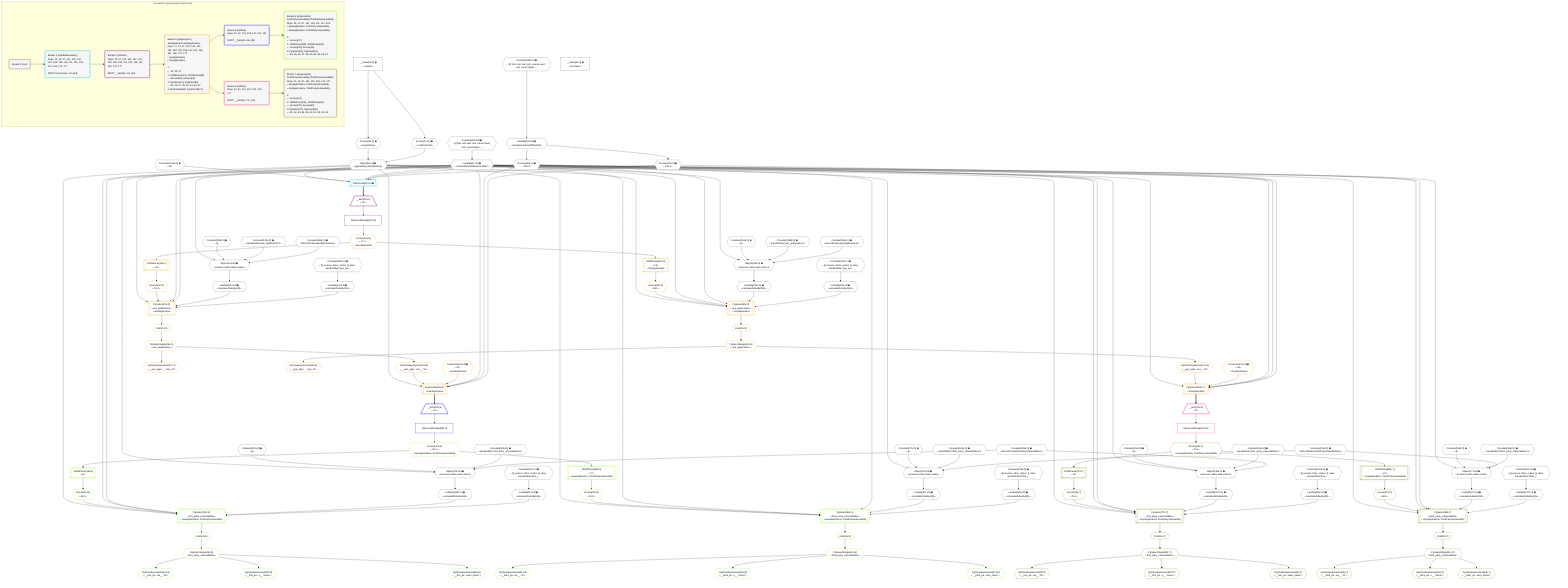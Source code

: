 %%{init: {'themeVariables': { 'fontSize': '12px'}}}%%
graph TD
    classDef path fill:#eee,stroke:#000,color:#000
    classDef plan fill:#fff,stroke-width:1px,color:#000
    classDef itemplan fill:#fff,stroke-width:2px,color:#000
    classDef unbatchedplan fill:#dff,stroke-width:1px,color:#000
    classDef sideeffectplan fill:#fcc,stroke-width:2px,color:#000
    classDef bucket fill:#f6f6f6,color:#000,stroke-width:2px,text-align:left


    %% plan dependencies
    Object105{{"Object[105∈0] ➊<br />ᐸ{reverse,orders,alias,codec}ᐳ"}}:::plan
    Lambda97{{"Lambda[97∈0] ➊<br />ᐸcalculateShouldReverseOrderᐳ"}}:::plan
    Constant102{{"Constant[102∈0] ➊<br />ᐸ[]ᐳ"}}:::plan
    Constant103{{"Constant[103∈0] ➊<br />ᐸsql.identifier(”first_party_vulnerabilities”)ᐳ"}}:::plan
    Constant104{{"Constant[104∈0] ➊<br />ᐸRecordCodec(firstPartyVulnerabilities)ᐳ"}}:::plan
    Lambda97 & Constant102 & Constant103 & Constant104 --> Object105
    Object120{{"Object[120∈0] ➊<br />ᐸ{reverse,orders,alias,codec}ᐳ"}}:::plan
    Constant117{{"Constant[117∈0] ➊<br />ᐸ[]ᐳ"}}:::plan
    Constant118{{"Constant[118∈0] ➊<br />ᐸsql.identifier(”third_party_vulnerabilities”)ᐳ"}}:::plan
    Constant119{{"Constant[119∈0] ➊<br />ᐸRecordCodec(thirdPartyVulnerabilities)ᐳ"}}:::plan
    Lambda97 & Constant117 & Constant118 & Constant119 --> Object120
    Object141{{"Object[141∈0] ➊<br />ᐸ{reverse,orders,alias,codec}ᐳ"}}:::plan
    Constant138{{"Constant[138∈0] ➊<br />ᐸ[]ᐳ"}}:::plan
    Constant139{{"Constant[139∈0] ➊<br />ᐸsql.identifier(”aws_applications”)ᐳ"}}:::plan
    Constant140{{"Constant[140∈0] ➊<br />ᐸRecordCodec(awsApplications)ᐳ"}}:::plan
    Lambda97 & Constant138 & Constant139 & Constant140 --> Object141
    Object156{{"Object[156∈0] ➊<br />ᐸ{reverse,orders,alias,codec}ᐳ"}}:::plan
    Constant153{{"Constant[153∈0] ➊<br />ᐸ[]ᐳ"}}:::plan
    Constant154{{"Constant[154∈0] ➊<br />ᐸsql.identifier(”first_party_vulnerabilities”)ᐳ"}}:::plan
    Lambda97 & Constant153 & Constant154 & Constant104 --> Object156
    Object171{{"Object[171∈0] ➊<br />ᐸ{reverse,orders,alias,codec}ᐳ"}}:::plan
    Constant168{{"Constant[168∈0] ➊<br />ᐸ[]ᐳ"}}:::plan
    Constant169{{"Constant[169∈0] ➊<br />ᐸsql.identifier(”third_party_vulnerabilities”)ᐳ"}}:::plan
    Lambda97 & Constant168 & Constant169 & Constant119 --> Object171
    Object192{{"Object[192∈0] ➊<br />ᐸ{reverse,orders,alias,codec}ᐳ"}}:::plan
    Constant189{{"Constant[189∈0] ➊<br />ᐸ[]ᐳ"}}:::plan
    Constant190{{"Constant[190∈0] ➊<br />ᐸsql.identifier(”gcp_applications”)ᐳ"}}:::plan
    Constant191{{"Constant[191∈0] ➊<br />ᐸRecordCodec(gcpApplications)ᐳ"}}:::plan
    Lambda97 & Constant189 & Constant190 & Constant191 --> Object192
    Object13{{"Object[13∈0] ➊<br />ᐸ{pgSettings,withPgClient}ᐳ"}}:::plan
    Access11{{"Access[11∈0] ➊<br />ᐸ2.pgSettingsᐳ"}}:::plan
    Access12{{"Access[12∈0] ➊<br />ᐸ2.withPgClientᐳ"}}:::plan
    Access11 & Access12 --> Object13
    __Value2["__Value[2∈0] ➊<br />ᐸcontextᐳ"]:::plan
    __Value2 --> Access11
    __Value2 --> Access12
    Constant205{{"Constant[205∈0] ➊<br />ᐸ§{ first: null, last: null, cursorLower: null, cursorUpper: ᐳ"}}:::plan
    Constant205 --> Lambda97
    Lambda100{{"Lambda[100∈0] ➊<br />ᐸcalculateLimitAndOffsetSQLᐳ"}}:::plan
    Constant206{{"Constant[206∈0] ➊<br />ᐸ§{ first: null, last: null, cursorLower: null, cursorUpper: ᐳ"}}:::plan
    Constant206 --> Lambda100
    Access101{{"Access[101∈0] ➊<br />ᐸ100.0ᐳ"}}:::plan
    Lambda100 --> Access101
    Lambda106{{"Lambda[106∈0] ➊<br />ᐸcalculateOrderBySQLᐳ"}}:::plan
    Object105 --> Lambda106
    Lambda111{{"Lambda[111∈0] ➊<br />ᐸcalculateOrderBySQLᐳ"}}:::plan
    Constant207{{"Constant[207∈0] ➊<br />ᐸ§{ reverse: false, orders: [], alias: sql.identifier(”first_ᐳ"}}:::plan
    Constant207 --> Lambda111
    Lambda121{{"Lambda[121∈0] ➊<br />ᐸcalculateOrderBySQLᐳ"}}:::plan
    Object120 --> Lambda121
    Lambda126{{"Lambda[126∈0] ➊<br />ᐸcalculateOrderBySQLᐳ"}}:::plan
    Constant208{{"Constant[208∈0] ➊<br />ᐸ§{ reverse: false, orders: [], alias: sql.identifier(”third_ᐳ"}}:::plan
    Constant208 --> Lambda126
    Access132{{"Access[132∈0] ➊<br />ᐸ100.1ᐳ"}}:::plan
    Lambda100 --> Access132
    Lambda142{{"Lambda[142∈0] ➊<br />ᐸcalculateOrderBySQLᐳ"}}:::plan
    Object141 --> Lambda142
    Lambda147{{"Lambda[147∈0] ➊<br />ᐸcalculateOrderBySQLᐳ"}}:::plan
    Constant209{{"Constant[209∈0] ➊<br />ᐸ§{ reverse: false, orders: [], alias: sql.identifier(”aws_apᐳ"}}:::plan
    Constant209 --> Lambda147
    Lambda157{{"Lambda[157∈0] ➊<br />ᐸcalculateOrderBySQLᐳ"}}:::plan
    Object156 --> Lambda157
    Lambda162{{"Lambda[162∈0] ➊<br />ᐸcalculateOrderBySQLᐳ"}}:::plan
    Constant210{{"Constant[210∈0] ➊<br />ᐸ§{ reverse: false, orders: [], alias: sql.identifier(”first_ᐳ"}}:::plan
    Constant210 --> Lambda162
    Lambda172{{"Lambda[172∈0] ➊<br />ᐸcalculateOrderBySQLᐳ"}}:::plan
    Object171 --> Lambda172
    Lambda177{{"Lambda[177∈0] ➊<br />ᐸcalculateOrderBySQLᐳ"}}:::plan
    Constant211{{"Constant[211∈0] ➊<br />ᐸ§{ reverse: false, orders: [], alias: sql.identifier(”third_ᐳ"}}:::plan
    Constant211 --> Lambda177
    Lambda193{{"Lambda[193∈0] ➊<br />ᐸcalculateOrderBySQLᐳ"}}:::plan
    Object192 --> Lambda193
    Lambda198{{"Lambda[198∈0] ➊<br />ᐸcalculateOrderBySQLᐳ"}}:::plan
    Constant212{{"Constant[212∈0] ➊<br />ᐸ§{ reverse: false, orders: [], alias: sql.identifier(”gcp_apᐳ"}}:::plan
    Constant212 --> Lambda198
    __Value4["__Value[4∈0] ➊<br />ᐸrootValueᐳ"]:::plan
    Connection14{{"Connection[14∈0] ➊<br />ᐸ10ᐳ"}}:::plan
    PgUnionAll15[["PgUnionAll[15∈1] ➊"]]:::plan
    Object13 & Connection14 & Lambda97 & Access101 & Access132 --> PgUnionAll15
    __Item16[/"__Item[16∈2]<br />ᐸ15ᐳ"\]:::itemplan
    PgUnionAll15 ==> __Item16
    PgUnionAllSingle17["PgUnionAllSingle[17∈2]"]:::plan
    __Item16 --> PgUnionAllSingle17
    PgSelect21[["PgSelect[21∈3]<br />ᐸaws_applicationsᐳ<br />ᐳAwsApplication"]]:::plan
    Access20{{"Access[20∈3]<br />ᐸ19.0ᐳ"}}:::plan
    Object13 & Access20 & Lambda97 & Access101 & Lambda142 & Lambda147 --> PgSelect21
    PgUnionAll34[["PgUnionAll[34∈3]<br />ᐳAwsApplication"]]:::plan
    PgClassExpression30{{"PgClassExpression[30∈3]<br />ᐸ__aws_appl...ons__.”id”ᐳ"}}:::plan
    Connection33{{"Connection[33∈3] ➊<br />ᐸ31ᐳ<br />ᐳAwsApplication"}}:::plan
    Object13 & PgClassExpression30 & Connection33 & Lambda97 & Access101 & Access132 --> PgUnionAll34
    PgSelect60[["PgSelect[60∈3]<br />ᐸgcp_applicationsᐳ<br />ᐳGcpApplication"]]:::plan
    Access59{{"Access[59∈3]<br />ᐸ58.0ᐳ"}}:::plan
    Object13 & Access59 & Lambda97 & Access101 & Lambda193 & Lambda198 --> PgSelect60
    PgUnionAll71[["PgUnionAll[71∈3]<br />ᐳGcpApplication"]]:::plan
    PgClassExpression67{{"PgClassExpression[67∈3]<br />ᐸ__gcp_appl...ons__.”id”ᐳ"}}:::plan
    Connection70{{"Connection[70∈3] ➊<br />ᐸ68ᐳ<br />ᐳGcpApplication"}}:::plan
    Object13 & PgClassExpression67 & Connection70 & Lambda97 & Access101 & Access132 --> PgUnionAll71
    Access18{{"Access[18∈3]<br />ᐸ17.1ᐳ<br />ᐳAwsApplication"}}:::plan
    PgUnionAllSingle17 --> Access18
    JSONParse19[["JSONParse[19∈3]<br />ᐸ18ᐳ"]]:::plan
    Access18 --> JSONParse19
    JSONParse19 --> Access20
    First25{{"First[25∈3]"}}:::plan
    PgSelect21 --> First25
    PgSelectSingle26{{"PgSelectSingle[26∈3]<br />ᐸaws_applicationsᐳ"}}:::plan
    First25 --> PgSelectSingle26
    PgClassExpression27{{"PgClassExpression[27∈3]<br />ᐸ__aws_appl..._.”aws_id”ᐳ"}}:::plan
    PgSelectSingle26 --> PgClassExpression27
    PgSelectSingle26 --> PgClassExpression30
    JSONParse58[["JSONParse[58∈3]<br />ᐸ18ᐳ<br />ᐳGcpApplication"]]:::plan
    Access18 --> JSONParse58
    JSONParse58 --> Access59
    First62{{"First[62∈3]"}}:::plan
    PgSelect60 --> First62
    PgSelectSingle63{{"PgSelectSingle[63∈3]<br />ᐸgcp_applicationsᐳ"}}:::plan
    First62 --> PgSelectSingle63
    PgClassExpression64{{"PgClassExpression[64∈3]<br />ᐸ__gcp_appl..._.”gcp_id”ᐳ"}}:::plan
    PgSelectSingle63 --> PgClassExpression64
    PgSelectSingle63 --> PgClassExpression67
    __Item35[/"__Item[35∈4]<br />ᐸ34ᐳ"\]:::itemplan
    PgUnionAll34 ==> __Item35
    PgUnionAllSingle36["PgUnionAllSingle[36∈4]"]:::plan
    __Item35 --> PgUnionAllSingle36
    PgSelect40[["PgSelect[40∈5]<br />ᐸfirst_party_vulnerabilitiesᐳ<br />ᐳAwsApplicationᐳFirstPartyVulnerability"]]:::plan
    Access39{{"Access[39∈5]<br />ᐸ38.0ᐳ"}}:::plan
    Object13 & Access39 & Lambda97 & Access101 & Lambda106 & Lambda111 --> PgSelect40
    PgSelect51[["PgSelect[51∈5]<br />ᐸthird_party_vulnerabilitiesᐳ<br />ᐳAwsApplicationᐳThirdPartyVulnerability"]]:::plan
    Access50{{"Access[50∈5]<br />ᐸ49.0ᐳ"}}:::plan
    Object13 & Access50 & Lambda97 & Access101 & Lambda121 & Lambda126 --> PgSelect51
    Access37{{"Access[37∈5]<br />ᐸ36.1ᐳ<br />ᐳAwsApplicationᐳFirstPartyVulnerability"}}:::plan
    PgUnionAllSingle36 --> Access37
    JSONParse38[["JSONParse[38∈5]<br />ᐸ37ᐳ"]]:::plan
    Access37 --> JSONParse38
    JSONParse38 --> Access39
    First44{{"First[44∈5]"}}:::plan
    PgSelect40 --> First44
    PgSelectSingle45{{"PgSelectSingle[45∈5]<br />ᐸfirst_party_vulnerabilitiesᐳ"}}:::plan
    First44 --> PgSelectSingle45
    PgClassExpression46{{"PgClassExpression[46∈5]<br />ᐸ__first_pa...ies__.”id”ᐳ"}}:::plan
    PgSelectSingle45 --> PgClassExpression46
    PgClassExpression47{{"PgClassExpression[47∈5]<br />ᐸ__first_pa...s__.”name”ᐳ"}}:::plan
    PgSelectSingle45 --> PgClassExpression47
    PgClassExpression48{{"PgClassExpression[48∈5]<br />ᐸ__first_pa...team_name”ᐳ"}}:::plan
    PgSelectSingle45 --> PgClassExpression48
    JSONParse49[["JSONParse[49∈5]<br />ᐸ37ᐳ<br />ᐳAwsApplicationᐳThirdPartyVulnerability"]]:::plan
    Access37 --> JSONParse49
    JSONParse49 --> Access50
    First53{{"First[53∈5]"}}:::plan
    PgSelect51 --> First53
    PgSelectSingle54{{"PgSelectSingle[54∈5]<br />ᐸthird_party_vulnerabilitiesᐳ"}}:::plan
    First53 --> PgSelectSingle54
    PgClassExpression55{{"PgClassExpression[55∈5]<br />ᐸ__third_pa...ies__.”id”ᐳ"}}:::plan
    PgSelectSingle54 --> PgClassExpression55
    PgClassExpression56{{"PgClassExpression[56∈5]<br />ᐸ__third_pa...s__.”name”ᐳ"}}:::plan
    PgSelectSingle54 --> PgClassExpression56
    PgClassExpression57{{"PgClassExpression[57∈5]<br />ᐸ__third_pa...ndor_name”ᐳ"}}:::plan
    PgSelectSingle54 --> PgClassExpression57
    __Item72[/"__Item[72∈6]<br />ᐸ71ᐳ"\]:::itemplan
    PgUnionAll71 ==> __Item72
    PgUnionAllSingle73["PgUnionAllSingle[73∈6]"]:::plan
    __Item72 --> PgUnionAllSingle73
    PgSelect77[["PgSelect[77∈7]<br />ᐸfirst_party_vulnerabilitiesᐳ<br />ᐳGcpApplicationᐳFirstPartyVulnerability"]]:::plan
    Access76{{"Access[76∈7]<br />ᐸ75.0ᐳ"}}:::plan
    Object13 & Access76 & Lambda97 & Access101 & Lambda157 & Lambda162 --> PgSelect77
    PgSelect88[["PgSelect[88∈7]<br />ᐸthird_party_vulnerabilitiesᐳ<br />ᐳGcpApplicationᐳThirdPartyVulnerability"]]:::plan
    Access87{{"Access[87∈7]<br />ᐸ86.0ᐳ"}}:::plan
    Object13 & Access87 & Lambda97 & Access101 & Lambda172 & Lambda177 --> PgSelect88
    Access74{{"Access[74∈7]<br />ᐸ73.1ᐳ<br />ᐳGcpApplicationᐳFirstPartyVulnerability"}}:::plan
    PgUnionAllSingle73 --> Access74
    JSONParse75[["JSONParse[75∈7]<br />ᐸ74ᐳ"]]:::plan
    Access74 --> JSONParse75
    JSONParse75 --> Access76
    First81{{"First[81∈7]"}}:::plan
    PgSelect77 --> First81
    PgSelectSingle82{{"PgSelectSingle[82∈7]<br />ᐸfirst_party_vulnerabilitiesᐳ"}}:::plan
    First81 --> PgSelectSingle82
    PgClassExpression83{{"PgClassExpression[83∈7]<br />ᐸ__first_pa...ies__.”id”ᐳ"}}:::plan
    PgSelectSingle82 --> PgClassExpression83
    PgClassExpression84{{"PgClassExpression[84∈7]<br />ᐸ__first_pa...s__.”name”ᐳ"}}:::plan
    PgSelectSingle82 --> PgClassExpression84
    PgClassExpression85{{"PgClassExpression[85∈7]<br />ᐸ__first_pa...team_name”ᐳ"}}:::plan
    PgSelectSingle82 --> PgClassExpression85
    JSONParse86[["JSONParse[86∈7]<br />ᐸ74ᐳ<br />ᐳGcpApplicationᐳThirdPartyVulnerability"]]:::plan
    Access74 --> JSONParse86
    JSONParse86 --> Access87
    First90{{"First[90∈7]"}}:::plan
    PgSelect88 --> First90
    PgSelectSingle91{{"PgSelectSingle[91∈7]<br />ᐸthird_party_vulnerabilitiesᐳ"}}:::plan
    First90 --> PgSelectSingle91
    PgClassExpression92{{"PgClassExpression[92∈7]<br />ᐸ__third_pa...ies__.”id”ᐳ"}}:::plan
    PgSelectSingle91 --> PgClassExpression92
    PgClassExpression93{{"PgClassExpression[93∈7]<br />ᐸ__third_pa...s__.”name”ᐳ"}}:::plan
    PgSelectSingle91 --> PgClassExpression93
    PgClassExpression94{{"PgClassExpression[94∈7]<br />ᐸ__third_pa...ndor_name”ᐳ"}}:::plan
    PgSelectSingle91 --> PgClassExpression94

    %% define steps

    subgraph "Buckets for queries/polymorphic/only"
    Bucket0("Bucket 0 (root)"):::bucket
    classDef bucket0 stroke:#696969
    class Bucket0,__Value2,__Value4,Access11,Access12,Object13,Connection14,Lambda97,Lambda100,Access101,Constant102,Constant103,Constant104,Object105,Lambda106,Lambda111,Constant117,Constant118,Constant119,Object120,Lambda121,Lambda126,Access132,Constant138,Constant139,Constant140,Object141,Lambda142,Lambda147,Constant153,Constant154,Object156,Lambda157,Lambda162,Constant168,Constant169,Object171,Lambda172,Lambda177,Constant189,Constant190,Constant191,Object192,Lambda193,Lambda198,Constant205,Constant206,Constant207,Constant208,Constant209,Constant210,Constant211,Constant212 bucket0
    Bucket1("Bucket 1 (nullableBoundary)<br />Deps: 13, 14, 97, 101, 132, 142, 147, 193, 198, 106, 111, 121, 126, 157, 162, 172, 177<br /><br />ROOT Connectionᐸ10ᐳ[14]"):::bucket
    classDef bucket1 stroke:#00bfff
    class Bucket1,PgUnionAll15 bucket1
    Bucket2("Bucket 2 (listItem)<br />Deps: 13, 97, 101, 142, 147, 132, 193, 198, 106, 111, 121, 126, 157, 162, 172, 177<br /><br />ROOT __Item{2}ᐸ15ᐳ[16]"):::bucket
    classDef bucket2 stroke:#7f007f
    class Bucket2,__Item16,PgUnionAllSingle17 bucket2
    Bucket3("Bucket 3 (polymorphic)<br />AwsApplication,GcpApplication<br />Deps: 17, 13, 97, 101, 142, 147, 132, 193, 198, 106, 111, 121, 126, 157, 162, 172, 177<br />ᐳAwsApplication<br />ᐳGcpApplication<br /><br />1: <br />ᐳ: 18, 33, 70<br />2: JSONParse[19], JSONParse[58]<br />ᐳ: Access[20], Access[59]<br />3: PgSelect[21], PgSelect[60]<br />ᐳ: 25, 26, 27, 30, 62, 63, 64, 67<br />4: PgUnionAll[34], PgUnionAll[71]"):::bucket
    classDef bucket3 stroke:#ffa500
    class Bucket3,Access18,JSONParse19,Access20,PgSelect21,First25,PgSelectSingle26,PgClassExpression27,PgClassExpression30,Connection33,PgUnionAll34,JSONParse58,Access59,PgSelect60,First62,PgSelectSingle63,PgClassExpression64,PgClassExpression67,Connection70,PgUnionAll71 bucket3
    Bucket4("Bucket 4 (listItem)<br />Deps: 13, 97, 101, 106, 111, 121, 126<br /><br />ROOT __Item{4}ᐸ34ᐳ[35]"):::bucket
    classDef bucket4 stroke:#0000ff
    class Bucket4,__Item35,PgUnionAllSingle36 bucket4
    Bucket5("Bucket 5 (polymorphic)<br />FirstPartyVulnerability,ThirdPartyVulnerability<br />Deps: 36, 13, 97, 101, 106, 111, 121, 126<br />ᐳAwsApplicationᐳFirstPartyVulnerability<br />ᐳAwsApplicationᐳThirdPartyVulnerability<br /><br />1: <br />ᐳ: Access[37]<br />2: JSONParse[38], JSONParse[49]<br />ᐳ: Access[39], Access[50]<br />3: PgSelect[40], PgSelect[51]<br />ᐳ: 44, 45, 46, 47, 48, 53, 54, 55, 56, 57"):::bucket
    classDef bucket5 stroke:#7fff00
    class Bucket5,Access37,JSONParse38,Access39,PgSelect40,First44,PgSelectSingle45,PgClassExpression46,PgClassExpression47,PgClassExpression48,JSONParse49,Access50,PgSelect51,First53,PgSelectSingle54,PgClassExpression55,PgClassExpression56,PgClassExpression57 bucket5
    Bucket6("Bucket 6 (listItem)<br />Deps: 13, 97, 101, 157, 162, 172, 177<br /><br />ROOT __Item{6}ᐸ71ᐳ[72]"):::bucket
    classDef bucket6 stroke:#ff1493
    class Bucket6,__Item72,PgUnionAllSingle73 bucket6
    Bucket7("Bucket 7 (polymorphic)<br />FirstPartyVulnerability,ThirdPartyVulnerability<br />Deps: 73, 13, 97, 101, 157, 162, 172, 177<br />ᐳGcpApplicationᐳFirstPartyVulnerability<br />ᐳGcpApplicationᐳThirdPartyVulnerability<br /><br />1: <br />ᐳ: Access[74]<br />2: JSONParse[75], JSONParse[86]<br />ᐳ: Access[76], Access[87]<br />3: PgSelect[77], PgSelect[88]<br />ᐳ: 81, 82, 83, 84, 85, 90, 91, 92, 93, 94"):::bucket
    classDef bucket7 stroke:#808000
    class Bucket7,Access74,JSONParse75,Access76,PgSelect77,First81,PgSelectSingle82,PgClassExpression83,PgClassExpression84,PgClassExpression85,JSONParse86,Access87,PgSelect88,First90,PgSelectSingle91,PgClassExpression92,PgClassExpression93,PgClassExpression94 bucket7
    Bucket0 --> Bucket1
    Bucket1 --> Bucket2
    Bucket2 --> Bucket3
    Bucket3 --> Bucket4 & Bucket6
    Bucket4 --> Bucket5
    Bucket6 --> Bucket7
    end